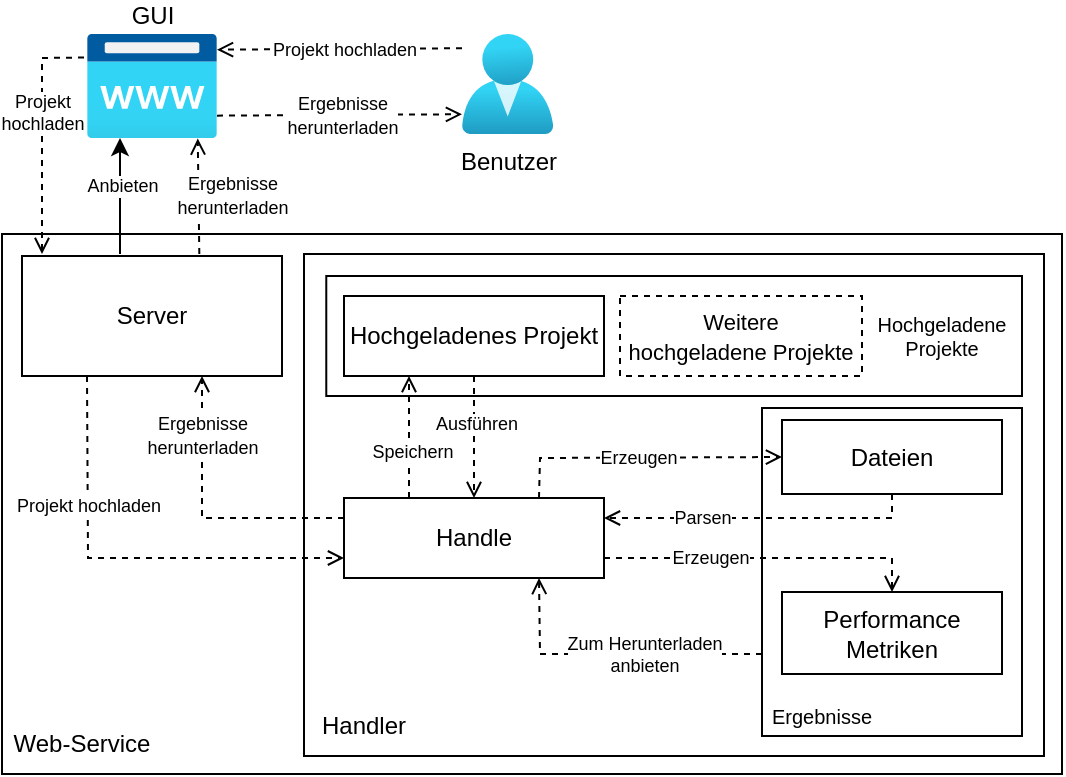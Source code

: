 <mxfile version="16.1.2" type="device"><diagram id="QnjKpPx2Ygs-rL03Jl_y" name="Seite-1"><mxGraphModel dx="918" dy="714" grid="1" gridSize="10" guides="1" tooltips="1" connect="1" arrows="1" fold="1" page="1" pageScale="1" pageWidth="827" pageHeight="1169" math="0" shadow="0"><root><mxCell id="0"/><mxCell id="1" parent="0"/><mxCell id="XOi2efJ01kH1zELF4QuL-2" value="" style="rounded=0;whiteSpace=wrap;html=1;fillColor=none;" vertex="1" parent="1"><mxGeometry x="10" y="120" width="530" height="270" as="geometry"/></mxCell><mxCell id="dmPaeRX6y4GhbHGYKdW4-27" value="" style="rounded=0;whiteSpace=wrap;html=1;fillColor=none;" parent="1" vertex="1"><mxGeometry x="161" y="130" width="370" height="251" as="geometry"/></mxCell><mxCell id="dmPaeRX6y4GhbHGYKdW4-12" value="" style="rounded=0;whiteSpace=wrap;html=1;fillColor=default;" parent="1" vertex="1"><mxGeometry x="172.14" y="141" width="347.86" height="60" as="geometry"/></mxCell><mxCell id="dmPaeRX6y4GhbHGYKdW4-13" value="Hochgeladenes Projekt" style="rounded=0;whiteSpace=wrap;html=1;fillColor=none;" parent="1" vertex="1"><mxGeometry x="181" y="151" width="130" height="40" as="geometry"/></mxCell><mxCell id="dmPaeRX6y4GhbHGYKdW4-14" value="Hochgeladene Projekte" style="text;html=1;strokeColor=none;fillColor=none;align=center;verticalAlign=middle;whiteSpace=wrap;rounded=0;fontSize=10;" parent="1" vertex="1"><mxGeometry x="450" y="156" width="60" height="30" as="geometry"/></mxCell><mxCell id="dmPaeRX6y4GhbHGYKdW4-18" value="&lt;font style=&quot;font-size: 11px&quot;&gt;Weitere&lt;br&gt;hochgeladene Projekte&lt;/font&gt;" style="rounded=0;whiteSpace=wrap;html=1;fillColor=none;dashed=1;" parent="1" vertex="1"><mxGeometry x="319" y="151" width="121" height="40" as="geometry"/></mxCell><mxCell id="dmPaeRX6y4GhbHGYKdW4-57" value="Handle" style="rounded=0;whiteSpace=wrap;html=1;fillColor=none;" parent="1" vertex="1"><mxGeometry x="181" y="252" width="130" height="40" as="geometry"/></mxCell><mxCell id="dmPaeRX6y4GhbHGYKdW4-59" value="" style="endArrow=open;html=1;rounded=0;dashed=1;fontSize=10;endFill=0;entryX=0.25;entryY=1;entryDx=0;entryDy=0;exitX=0.25;exitY=0;exitDx=0;exitDy=0;" parent="1" source="dmPaeRX6y4GhbHGYKdW4-57" target="dmPaeRX6y4GhbHGYKdW4-13" edge="1"><mxGeometry width="50" height="50" relative="1" as="geometry"><mxPoint x="181.0" y="240.71" as="sourcePoint"/><mxPoint x="276.29" y="240.71" as="targetPoint"/></mxGeometry></mxCell><mxCell id="dmPaeRX6y4GhbHGYKdW4-72" value="&lt;font style=&quot;font-size: 9px&quot;&gt;Speichern&lt;/font&gt;" style="edgeLabel;html=1;align=center;verticalAlign=middle;resizable=0;points=[];fontSize=10;" parent="dmPaeRX6y4GhbHGYKdW4-59" vertex="1" connectable="0"><mxGeometry x="-0.191" y="-1" relative="1" as="geometry"><mxPoint as="offset"/></mxGeometry></mxCell><mxCell id="dmPaeRX6y4GhbHGYKdW4-60" value="" style="endArrow=open;html=1;rounded=0;dashed=1;fontSize=10;endFill=0;entryX=0.5;entryY=0;entryDx=0;entryDy=0;exitX=0.5;exitY=1;exitDx=0;exitDy=0;" parent="1" source="dmPaeRX6y4GhbHGYKdW4-13" target="dmPaeRX6y4GhbHGYKdW4-57" edge="1"><mxGeometry width="50" height="50" relative="1" as="geometry"><mxPoint x="223.5" y="262" as="sourcePoint"/><mxPoint x="223.5" y="201" as="targetPoint"/></mxGeometry></mxCell><mxCell id="dmPaeRX6y4GhbHGYKdW4-73" value="Ausführen" style="edgeLabel;html=1;align=center;verticalAlign=middle;resizable=0;points=[];fontSize=9;" parent="dmPaeRX6y4GhbHGYKdW4-60" vertex="1" connectable="0"><mxGeometry x="-0.344" y="1" relative="1" as="geometry"><mxPoint y="4" as="offset"/></mxGeometry></mxCell><mxCell id="dmPaeRX6y4GhbHGYKdW4-61" value="" style="rounded=0;whiteSpace=wrap;html=1;fillColor=none;" parent="1" vertex="1"><mxGeometry x="390" y="207" width="130" height="164" as="geometry"/></mxCell><mxCell id="dmPaeRX6y4GhbHGYKdW4-63" value="Dateien" style="rounded=0;whiteSpace=wrap;html=1;fillColor=none;" parent="1" vertex="1"><mxGeometry x="400" y="213" width="110" height="37" as="geometry"/></mxCell><mxCell id="dmPaeRX6y4GhbHGYKdW4-65" value="" style="endArrow=open;html=1;rounded=0;dashed=1;fontSize=10;endFill=0;entryX=0;entryY=0.5;entryDx=0;entryDy=0;exitX=0.75;exitY=0;exitDx=0;exitDy=0;" parent="1" source="dmPaeRX6y4GhbHGYKdW4-57" target="dmPaeRX6y4GhbHGYKdW4-63" edge="1"><mxGeometry width="50" height="50" relative="1" as="geometry"><mxPoint x="288.5" y="201" as="sourcePoint"/><mxPoint x="288.5" y="262" as="targetPoint"/><Array as="points"><mxPoint x="279" y="232"/></Array></mxGeometry></mxCell><mxCell id="dmPaeRX6y4GhbHGYKdW4-74" value="Erzeugen" style="edgeLabel;html=1;align=center;verticalAlign=middle;resizable=0;points=[];fontSize=9;" parent="dmPaeRX6y4GhbHGYKdW4-65" vertex="1" connectable="0"><mxGeometry x="-0.031" relative="1" as="geometry"><mxPoint as="offset"/></mxGeometry></mxCell><mxCell id="dmPaeRX6y4GhbHGYKdW4-66" value="Performance&lt;br&gt;Metriken" style="rounded=0;whiteSpace=wrap;html=1;fillColor=none;" parent="1" vertex="1"><mxGeometry x="400" y="299" width="110" height="41" as="geometry"/></mxCell><mxCell id="dmPaeRX6y4GhbHGYKdW4-67" value="" style="endArrow=open;html=1;rounded=0;dashed=1;fontSize=10;endFill=0;entryX=1;entryY=0.25;entryDx=0;entryDy=0;" parent="1" target="dmPaeRX6y4GhbHGYKdW4-57" edge="1"><mxGeometry width="50" height="50" relative="1" as="geometry"><mxPoint x="455" y="250" as="sourcePoint"/><mxPoint x="454.76" y="302" as="targetPoint"/><Array as="points"><mxPoint x="455" y="262"/></Array></mxGeometry></mxCell><mxCell id="dmPaeRX6y4GhbHGYKdW4-75" value="Parsen" style="edgeLabel;html=1;align=center;verticalAlign=middle;resizable=0;points=[];fontSize=9;" parent="dmPaeRX6y4GhbHGYKdW4-67" vertex="1" connectable="0"><mxGeometry x="0.333" relative="1" as="geometry"><mxPoint x="-3" as="offset"/></mxGeometry></mxCell><mxCell id="dmPaeRX6y4GhbHGYKdW4-68" value="" style="endArrow=open;html=1;rounded=0;dashed=1;fontSize=10;endFill=0;entryX=0.5;entryY=0;entryDx=0;entryDy=0;exitX=1;exitY=0.75;exitDx=0;exitDy=0;" parent="1" source="dmPaeRX6y4GhbHGYKdW4-57" target="dmPaeRX6y4GhbHGYKdW4-66" edge="1"><mxGeometry width="50" height="50" relative="1" as="geometry"><mxPoint x="256" y="201" as="sourcePoint"/><mxPoint x="256" y="262" as="targetPoint"/><Array as="points"><mxPoint x="455" y="282"/></Array></mxGeometry></mxCell><mxCell id="dmPaeRX6y4GhbHGYKdW4-76" value="Erzeugen" style="edgeLabel;html=1;align=center;verticalAlign=middle;resizable=0;points=[];fontSize=9;" parent="dmPaeRX6y4GhbHGYKdW4-68" vertex="1" connectable="0"><mxGeometry x="-0.346" relative="1" as="geometry"><mxPoint as="offset"/></mxGeometry></mxCell><mxCell id="dmPaeRX6y4GhbHGYKdW4-69" value="Ergebnisse" style="text;html=1;strokeColor=none;fillColor=none;align=center;verticalAlign=middle;whiteSpace=wrap;rounded=0;fontSize=10;" parent="1" vertex="1"><mxGeometry x="390" y="351" width="60" height="20" as="geometry"/></mxCell><mxCell id="dmPaeRX6y4GhbHGYKdW4-70" value="" style="endArrow=open;html=1;rounded=0;dashed=1;fontSize=10;endFill=0;entryX=0.75;entryY=1;entryDx=0;entryDy=0;exitX=0;exitY=0.75;exitDx=0;exitDy=0;" parent="1" source="dmPaeRX6y4GhbHGYKdW4-61" target="dmPaeRX6y4GhbHGYKdW4-57" edge="1"><mxGeometry width="50" height="50" relative="1" as="geometry"><mxPoint x="345.83" y="360" as="sourcePoint"/><mxPoint x="345.83" y="299" as="targetPoint"/><Array as="points"><mxPoint x="279" y="330"/></Array></mxGeometry></mxCell><mxCell id="dmPaeRX6y4GhbHGYKdW4-79" value="Zum Herunterladen&lt;br&gt;anbieten" style="edgeLabel;html=1;align=center;verticalAlign=middle;resizable=0;points=[];fontSize=9;" parent="dmPaeRX6y4GhbHGYKdW4-70" vertex="1" connectable="0"><mxGeometry x="-0.369" relative="1" as="geometry"><mxPoint x="-12" as="offset"/></mxGeometry></mxCell><mxCell id="XOi2efJ01kH1zELF4QuL-1" value="Handler" style="text;html=1;strokeColor=none;fillColor=none;align=center;verticalAlign=middle;whiteSpace=wrap;rounded=0;" vertex="1" parent="1"><mxGeometry x="161" y="351" width="60" height="30" as="geometry"/></mxCell><mxCell id="XOi2efJ01kH1zELF4QuL-4" value="Server" style="rounded=0;whiteSpace=wrap;html=1;strokeColor=#000000;fillColor=none;" vertex="1" parent="1"><mxGeometry x="20" y="131" width="130" height="60" as="geometry"/></mxCell><mxCell id="XOi2efJ01kH1zELF4QuL-5" value="Web-Service" style="text;html=1;strokeColor=none;fillColor=none;align=center;verticalAlign=middle;whiteSpace=wrap;rounded=0;" vertex="1" parent="1"><mxGeometry x="10" y="360" width="80" height="30" as="geometry"/></mxCell><mxCell id="XOi2efJ01kH1zELF4QuL-7" value="" style="endArrow=classic;html=1;rounded=0;" edge="1" parent="1"><mxGeometry width="50" height="50" relative="1" as="geometry"><mxPoint x="69" y="130" as="sourcePoint"/><mxPoint x="69" y="72" as="targetPoint"/></mxGeometry></mxCell><mxCell id="XOi2efJ01kH1zELF4QuL-6" value="GUI" style="aspect=fixed;html=1;points=[];align=center;image;fontSize=12;image=img/lib/azure2/app_services/App_Service_Domains.svg;strokeColor=#000000;fillColor=none;labelPosition=center;verticalLabelPosition=top;verticalAlign=bottom;" vertex="1" parent="1"><mxGeometry x="52.5" y="20" width="65" height="52" as="geometry"/></mxCell><mxCell id="XOi2efJ01kH1zELF4QuL-9" value="Benutzer" style="aspect=fixed;html=1;points=[];align=center;image;fontSize=12;image=img/lib/azure2/identity/Users.svg;strokeColor=#000000;fillColor=none;" vertex="1" parent="1"><mxGeometry x="240" y="20" width="45.71" height="50" as="geometry"/></mxCell><mxCell id="XOi2efJ01kH1zELF4QuL-10" value="" style="endArrow=open;html=1;rounded=0;dashed=1;fontSize=10;endFill=0;" edge="1" parent="1"><mxGeometry width="50" height="50" relative="1" as="geometry"><mxPoint x="240" y="27.129" as="sourcePoint"/><mxPoint x="117.5" y="27.817" as="targetPoint"/></mxGeometry></mxCell><mxCell id="XOi2efJ01kH1zELF4QuL-11" value="Projekt hochladen" style="edgeLabel;html=1;align=center;verticalAlign=middle;resizable=0;points=[];fontSize=9;" vertex="1" connectable="0" parent="XOi2efJ01kH1zELF4QuL-10"><mxGeometry x="-0.344" y="1" relative="1" as="geometry"><mxPoint x="-19" y="-1" as="offset"/></mxGeometry></mxCell><mxCell id="XOi2efJ01kH1zELF4QuL-12" value="" style="endArrow=open;html=1;rounded=0;dashed=1;fontSize=10;endFill=0;exitX=0.25;exitY=1;exitDx=0;exitDy=0;entryX=0;entryY=0.75;entryDx=0;entryDy=0;" edge="1" parent="1" source="XOi2efJ01kH1zELF4QuL-4" target="dmPaeRX6y4GhbHGYKdW4-57"><mxGeometry width="50" height="50" relative="1" as="geometry"><mxPoint x="250" y="55.129" as="sourcePoint"/><mxPoint x="180" y="80" as="targetPoint"/><Array as="points"><mxPoint x="53" y="282"/></Array></mxGeometry></mxCell><mxCell id="XOi2efJ01kH1zELF4QuL-13" value="Projekt hochladen" style="edgeLabel;html=1;align=center;verticalAlign=middle;resizable=0;points=[];fontSize=9;" vertex="1" connectable="0" parent="XOi2efJ01kH1zELF4QuL-12"><mxGeometry x="-0.344" y="1" relative="1" as="geometry"><mxPoint x="-1" y="-7" as="offset"/></mxGeometry></mxCell><mxCell id="XOi2efJ01kH1zELF4QuL-14" value="" style="endArrow=open;html=1;rounded=0;dashed=1;fontSize=10;endFill=0;exitX=-0.023;exitY=0.226;exitDx=0;exitDy=0;exitPerimeter=0;" edge="1" parent="1" source="XOi2efJ01kH1zELF4QuL-6"><mxGeometry width="50" height="50" relative="1" as="geometry"><mxPoint x="260" y="65.129" as="sourcePoint"/><mxPoint x="30" y="130" as="targetPoint"/><Array as="points"><mxPoint x="30" y="32"/></Array></mxGeometry></mxCell><mxCell id="XOi2efJ01kH1zELF4QuL-15" value="Projekt&lt;br&gt;hochladen" style="edgeLabel;html=1;align=center;verticalAlign=middle;resizable=0;points=[];fontSize=9;" vertex="1" connectable="0" parent="XOi2efJ01kH1zELF4QuL-14"><mxGeometry x="-0.344" y="1" relative="1" as="geometry"><mxPoint x="-1" y="9" as="offset"/></mxGeometry></mxCell><mxCell id="XOi2efJ01kH1zELF4QuL-19" value="" style="endArrow=open;html=1;rounded=0;dashed=1;fontSize=10;endFill=0;entryX=0.25;entryY=1;entryDx=0;entryDy=0;exitX=0;exitY=0.25;exitDx=0;exitDy=0;" edge="1" parent="1" source="dmPaeRX6y4GhbHGYKdW4-57"><mxGeometry width="50" height="50" relative="1" as="geometry"><mxPoint x="110.0" y="252" as="sourcePoint"/><mxPoint x="110.0" y="191.0" as="targetPoint"/><Array as="points"><mxPoint x="110" y="262"/></Array></mxGeometry></mxCell><mxCell id="XOi2efJ01kH1zELF4QuL-20" value="&lt;font style=&quot;font-size: 9px&quot;&gt;Ergebnisse&lt;br&gt;herunterladen&lt;/font&gt;" style="edgeLabel;html=1;align=center;verticalAlign=middle;resizable=0;points=[];fontSize=10;" vertex="1" connectable="0" parent="XOi2efJ01kH1zELF4QuL-19"><mxGeometry x="-0.191" y="-1" relative="1" as="geometry"><mxPoint x="-14" y="-41" as="offset"/></mxGeometry></mxCell><mxCell id="XOi2efJ01kH1zELF4QuL-21" value="" style="endArrow=open;html=1;rounded=0;dashed=1;fontSize=10;endFill=0;" edge="1" parent="1"><mxGeometry width="50" height="50" relative="1" as="geometry"><mxPoint x="117.5" y="60.817" as="sourcePoint"/><mxPoint x="240" y="60.129" as="targetPoint"/></mxGeometry></mxCell><mxCell id="XOi2efJ01kH1zELF4QuL-24" value="" style="endArrow=open;html=1;rounded=0;dashed=1;fontSize=10;endFill=0;entryX=0.852;entryY=1.005;entryDx=0;entryDy=0;entryPerimeter=0;exitX=0.682;exitY=-0.016;exitDx=0;exitDy=0;exitPerimeter=0;" edge="1" parent="1" source="XOi2efJ01kH1zELF4QuL-4" target="XOi2efJ01kH1zELF4QuL-6"><mxGeometry width="50" height="50" relative="1" as="geometry"><mxPoint x="137.5" y="80.817" as="sourcePoint"/><mxPoint x="260" y="80.129" as="targetPoint"/></mxGeometry></mxCell><mxCell id="XOi2efJ01kH1zELF4QuL-25" value="&lt;font style=&quot;font-size: 9px&quot;&gt;Ergebnisse&lt;br&gt;herunterladen&lt;/font&gt;" style="edgeLabel;html=1;align=center;verticalAlign=middle;resizable=0;points=[];fontSize=10;" vertex="1" connectable="0" parent="1"><mxGeometry x="124.997" y="100" as="geometry"/></mxCell><mxCell id="XOi2efJ01kH1zELF4QuL-26" value="&lt;font style=&quot;font-size: 9px&quot;&gt;Ergebnisse&lt;br&gt;herunterladen&lt;/font&gt;" style="edgeLabel;html=1;align=center;verticalAlign=middle;resizable=0;points=[];fontSize=10;" vertex="1" connectable="0" parent="1"><mxGeometry x="179.997" y="60" as="geometry"/></mxCell><mxCell id="XOi2efJ01kH1zELF4QuL-28" value="Anbieten" style="edgeLabel;html=1;align=center;verticalAlign=middle;resizable=0;points=[];fontSize=9;" vertex="1" connectable="0" parent="1"><mxGeometry x="69.996" y="100.003" as="geometry"><mxPoint y="-4" as="offset"/></mxGeometry></mxCell></root></mxGraphModel></diagram></mxfile>